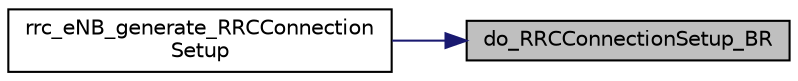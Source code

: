 digraph "do_RRCConnectionSetup_BR"
{
 // LATEX_PDF_SIZE
  edge [fontname="Helvetica",fontsize="10",labelfontname="Helvetica",labelfontsize="10"];
  node [fontname="Helvetica",fontsize="10",shape=record];
  rankdir="RL";
  Node1 [label="do_RRCConnectionSetup_BR",height=0.2,width=0.4,color="black", fillcolor="grey75", style="filled", fontcolor="black",tooltip=" "];
  Node1 -> Node2 [dir="back",color="midnightblue",fontsize="10",style="solid",fontname="Helvetica"];
  Node2 [label="rrc_eNB_generate_RRCConnection\lSetup",height=0.2,width=0.4,color="black", fillcolor="white", style="filled",URL="$group____rrc.html#ga64203b168c8c45f67fafa5e1058b2788",tooltip="Generate the RRCConnectionSetup based on information coming from RRM."];
}
